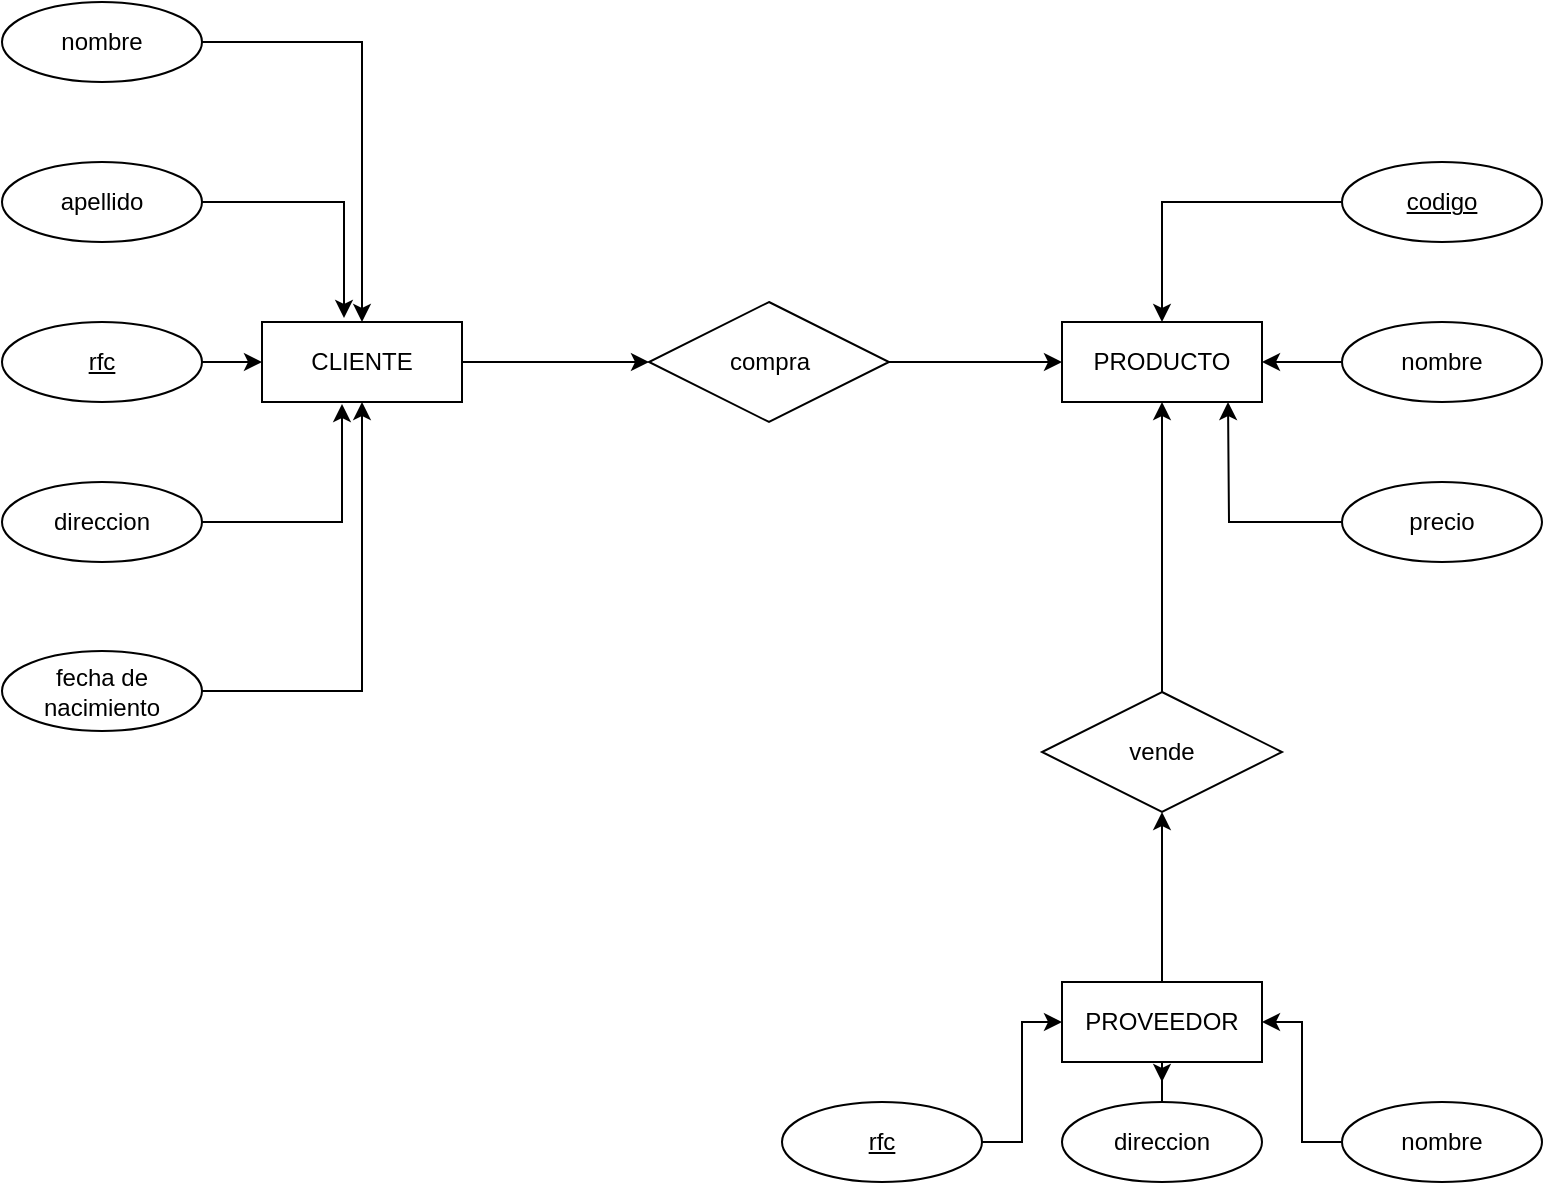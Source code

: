 <mxfile version="21.5.0" type="github">
  <diagram name="Página-1" id="TxvYG9C696smqfMs09eh">
    <mxGraphModel dx="1434" dy="796" grid="1" gridSize="10" guides="1" tooltips="1" connect="1" arrows="1" fold="1" page="1" pageScale="1" pageWidth="827" pageHeight="1169" math="0" shadow="0">
      <root>
        <mxCell id="0" />
        <mxCell id="1" parent="0" />
        <mxCell id="JQVQvyb46V_bQaol9m_W-25" style="edgeStyle=orthogonalEdgeStyle;rounded=0;orthogonalLoop=1;jettySize=auto;html=1;" edge="1" parent="1" source="JQVQvyb46V_bQaol9m_W-5" target="JQVQvyb46V_bQaol9m_W-19">
          <mxGeometry relative="1" as="geometry" />
        </mxCell>
        <mxCell id="JQVQvyb46V_bQaol9m_W-5" value="CLIENTE" style="whiteSpace=wrap;html=1;align=center;" vertex="1" parent="1">
          <mxGeometry x="160" y="400" width="100" height="40" as="geometry" />
        </mxCell>
        <mxCell id="JQVQvyb46V_bQaol9m_W-6" value="PRODUCTO" style="whiteSpace=wrap;html=1;align=center;" vertex="1" parent="1">
          <mxGeometry x="560" y="400" width="100" height="40" as="geometry" />
        </mxCell>
        <mxCell id="JQVQvyb46V_bQaol9m_W-30" style="edgeStyle=orthogonalEdgeStyle;rounded=0;orthogonalLoop=1;jettySize=auto;html=1;entryX=0.5;entryY=1;entryDx=0;entryDy=0;" edge="1" parent="1" source="JQVQvyb46V_bQaol9m_W-7" target="JQVQvyb46V_bQaol9m_W-31">
          <mxGeometry relative="1" as="geometry">
            <mxPoint x="610" y="650" as="targetPoint" />
          </mxGeometry>
        </mxCell>
        <mxCell id="JQVQvyb46V_bQaol9m_W-7" value="PROVEEDOR" style="whiteSpace=wrap;html=1;align=center;" vertex="1" parent="1">
          <mxGeometry x="560" y="730" width="100" height="40" as="geometry" />
        </mxCell>
        <mxCell id="JQVQvyb46V_bQaol9m_W-14" style="edgeStyle=orthogonalEdgeStyle;rounded=0;orthogonalLoop=1;jettySize=auto;html=1;entryX=0.5;entryY=0;entryDx=0;entryDy=0;" edge="1" parent="1" source="JQVQvyb46V_bQaol9m_W-8" target="JQVQvyb46V_bQaol9m_W-5">
          <mxGeometry relative="1" as="geometry" />
        </mxCell>
        <mxCell id="JQVQvyb46V_bQaol9m_W-8" value="nombre" style="ellipse;whiteSpace=wrap;html=1;align=center;" vertex="1" parent="1">
          <mxGeometry x="30" y="240" width="100" height="40" as="geometry" />
        </mxCell>
        <mxCell id="JQVQvyb46V_bQaol9m_W-15" style="edgeStyle=orthogonalEdgeStyle;rounded=0;orthogonalLoop=1;jettySize=auto;html=1;entryX=0.41;entryY=-0.05;entryDx=0;entryDy=0;entryPerimeter=0;" edge="1" parent="1" source="JQVQvyb46V_bQaol9m_W-9" target="JQVQvyb46V_bQaol9m_W-5">
          <mxGeometry relative="1" as="geometry" />
        </mxCell>
        <mxCell id="JQVQvyb46V_bQaol9m_W-9" value="apellido" style="ellipse;whiteSpace=wrap;html=1;align=center;" vertex="1" parent="1">
          <mxGeometry x="30" y="320" width="100" height="40" as="geometry" />
        </mxCell>
        <mxCell id="JQVQvyb46V_bQaol9m_W-18" style="edgeStyle=orthogonalEdgeStyle;rounded=0;orthogonalLoop=1;jettySize=auto;html=1;entryX=0.5;entryY=1;entryDx=0;entryDy=0;" edge="1" parent="1" source="JQVQvyb46V_bQaol9m_W-11" target="JQVQvyb46V_bQaol9m_W-5">
          <mxGeometry relative="1" as="geometry" />
        </mxCell>
        <mxCell id="JQVQvyb46V_bQaol9m_W-11" value="fecha de nacimiento" style="ellipse;whiteSpace=wrap;html=1;align=center;" vertex="1" parent="1">
          <mxGeometry x="30" y="564.5" width="100" height="40" as="geometry" />
        </mxCell>
        <mxCell id="JQVQvyb46V_bQaol9m_W-17" style="edgeStyle=orthogonalEdgeStyle;rounded=0;orthogonalLoop=1;jettySize=auto;html=1;entryX=0.4;entryY=1.025;entryDx=0;entryDy=0;entryPerimeter=0;" edge="1" parent="1" source="JQVQvyb46V_bQaol9m_W-12" target="JQVQvyb46V_bQaol9m_W-5">
          <mxGeometry relative="1" as="geometry" />
        </mxCell>
        <mxCell id="JQVQvyb46V_bQaol9m_W-12" value="direccion" style="ellipse;whiteSpace=wrap;html=1;align=center;" vertex="1" parent="1">
          <mxGeometry x="30" y="480" width="100" height="40" as="geometry" />
        </mxCell>
        <mxCell id="JQVQvyb46V_bQaol9m_W-16" value="" style="edgeStyle=orthogonalEdgeStyle;rounded=0;orthogonalLoop=1;jettySize=auto;html=1;" edge="1" parent="1" source="JQVQvyb46V_bQaol9m_W-13" target="JQVQvyb46V_bQaol9m_W-5">
          <mxGeometry relative="1" as="geometry" />
        </mxCell>
        <mxCell id="JQVQvyb46V_bQaol9m_W-13" value="rfc" style="ellipse;whiteSpace=wrap;html=1;align=center;fontStyle=4;" vertex="1" parent="1">
          <mxGeometry x="30" y="400" width="100" height="40" as="geometry" />
        </mxCell>
        <mxCell id="JQVQvyb46V_bQaol9m_W-26" style="edgeStyle=orthogonalEdgeStyle;rounded=0;orthogonalLoop=1;jettySize=auto;html=1;entryX=0;entryY=0.5;entryDx=0;entryDy=0;" edge="1" parent="1" source="JQVQvyb46V_bQaol9m_W-19" target="JQVQvyb46V_bQaol9m_W-6">
          <mxGeometry relative="1" as="geometry" />
        </mxCell>
        <mxCell id="JQVQvyb46V_bQaol9m_W-19" value="compra" style="shape=rhombus;perimeter=rhombusPerimeter;whiteSpace=wrap;html=1;align=center;" vertex="1" parent="1">
          <mxGeometry x="353.5" y="390" width="120" height="60" as="geometry" />
        </mxCell>
        <mxCell id="JQVQvyb46V_bQaol9m_W-28" style="edgeStyle=orthogonalEdgeStyle;rounded=0;orthogonalLoop=1;jettySize=auto;html=1;entryX=1;entryY=0.5;entryDx=0;entryDy=0;" edge="1" parent="1" source="JQVQvyb46V_bQaol9m_W-20" target="JQVQvyb46V_bQaol9m_W-6">
          <mxGeometry relative="1" as="geometry" />
        </mxCell>
        <mxCell id="JQVQvyb46V_bQaol9m_W-20" value="nombre" style="ellipse;whiteSpace=wrap;html=1;align=center;" vertex="1" parent="1">
          <mxGeometry x="700" y="400" width="100" height="40" as="geometry" />
        </mxCell>
        <mxCell id="JQVQvyb46V_bQaol9m_W-29" style="edgeStyle=orthogonalEdgeStyle;rounded=0;orthogonalLoop=1;jettySize=auto;html=1;" edge="1" parent="1" source="JQVQvyb46V_bQaol9m_W-22">
          <mxGeometry relative="1" as="geometry">
            <mxPoint x="643" y="440" as="targetPoint" />
          </mxGeometry>
        </mxCell>
        <mxCell id="JQVQvyb46V_bQaol9m_W-22" value="precio" style="ellipse;whiteSpace=wrap;html=1;align=center;" vertex="1" parent="1">
          <mxGeometry x="700" y="480" width="100" height="40" as="geometry" />
        </mxCell>
        <mxCell id="JQVQvyb46V_bQaol9m_W-27" style="edgeStyle=orthogonalEdgeStyle;rounded=0;orthogonalLoop=1;jettySize=auto;html=1;" edge="1" parent="1" source="JQVQvyb46V_bQaol9m_W-24" target="JQVQvyb46V_bQaol9m_W-6">
          <mxGeometry relative="1" as="geometry" />
        </mxCell>
        <mxCell id="JQVQvyb46V_bQaol9m_W-24" value="codigo" style="ellipse;whiteSpace=wrap;html=1;align=center;fontStyle=4;" vertex="1" parent="1">
          <mxGeometry x="700" y="320" width="100" height="40" as="geometry" />
        </mxCell>
        <mxCell id="JQVQvyb46V_bQaol9m_W-32" style="edgeStyle=orthogonalEdgeStyle;rounded=0;orthogonalLoop=1;jettySize=auto;html=1;entryX=0.5;entryY=1;entryDx=0;entryDy=0;" edge="1" parent="1" source="JQVQvyb46V_bQaol9m_W-31" target="JQVQvyb46V_bQaol9m_W-6">
          <mxGeometry relative="1" as="geometry" />
        </mxCell>
        <mxCell id="JQVQvyb46V_bQaol9m_W-31" value="vende" style="shape=rhombus;perimeter=rhombusPerimeter;whiteSpace=wrap;html=1;align=center;" vertex="1" parent="1">
          <mxGeometry x="550" y="585" width="120" height="60" as="geometry" />
        </mxCell>
        <mxCell id="JQVQvyb46V_bQaol9m_W-36" style="edgeStyle=orthogonalEdgeStyle;rounded=0;orthogonalLoop=1;jettySize=auto;html=1;entryX=0;entryY=0.5;entryDx=0;entryDy=0;" edge="1" parent="1" source="JQVQvyb46V_bQaol9m_W-33" target="JQVQvyb46V_bQaol9m_W-7">
          <mxGeometry relative="1" as="geometry" />
        </mxCell>
        <mxCell id="JQVQvyb46V_bQaol9m_W-33" value="rfc" style="ellipse;whiteSpace=wrap;html=1;align=center;fontStyle=4;" vertex="1" parent="1">
          <mxGeometry x="420" y="790" width="100" height="40" as="geometry" />
        </mxCell>
        <mxCell id="JQVQvyb46V_bQaol9m_W-38" style="edgeStyle=orthogonalEdgeStyle;rounded=0;orthogonalLoop=1;jettySize=auto;html=1;entryX=1;entryY=0.5;entryDx=0;entryDy=0;" edge="1" parent="1" source="JQVQvyb46V_bQaol9m_W-34" target="JQVQvyb46V_bQaol9m_W-7">
          <mxGeometry relative="1" as="geometry" />
        </mxCell>
        <mxCell id="JQVQvyb46V_bQaol9m_W-34" value="nombre" style="ellipse;whiteSpace=wrap;html=1;align=center;" vertex="1" parent="1">
          <mxGeometry x="700" y="790" width="100" height="40" as="geometry" />
        </mxCell>
        <mxCell id="JQVQvyb46V_bQaol9m_W-37" style="edgeStyle=orthogonalEdgeStyle;rounded=0;orthogonalLoop=1;jettySize=auto;html=1;" edge="1" parent="1" source="JQVQvyb46V_bQaol9m_W-35">
          <mxGeometry relative="1" as="geometry">
            <mxPoint x="610" y="780" as="targetPoint" />
          </mxGeometry>
        </mxCell>
        <mxCell id="JQVQvyb46V_bQaol9m_W-35" value="direccion" style="ellipse;whiteSpace=wrap;html=1;align=center;" vertex="1" parent="1">
          <mxGeometry x="560" y="790" width="100" height="40" as="geometry" />
        </mxCell>
      </root>
    </mxGraphModel>
  </diagram>
</mxfile>
